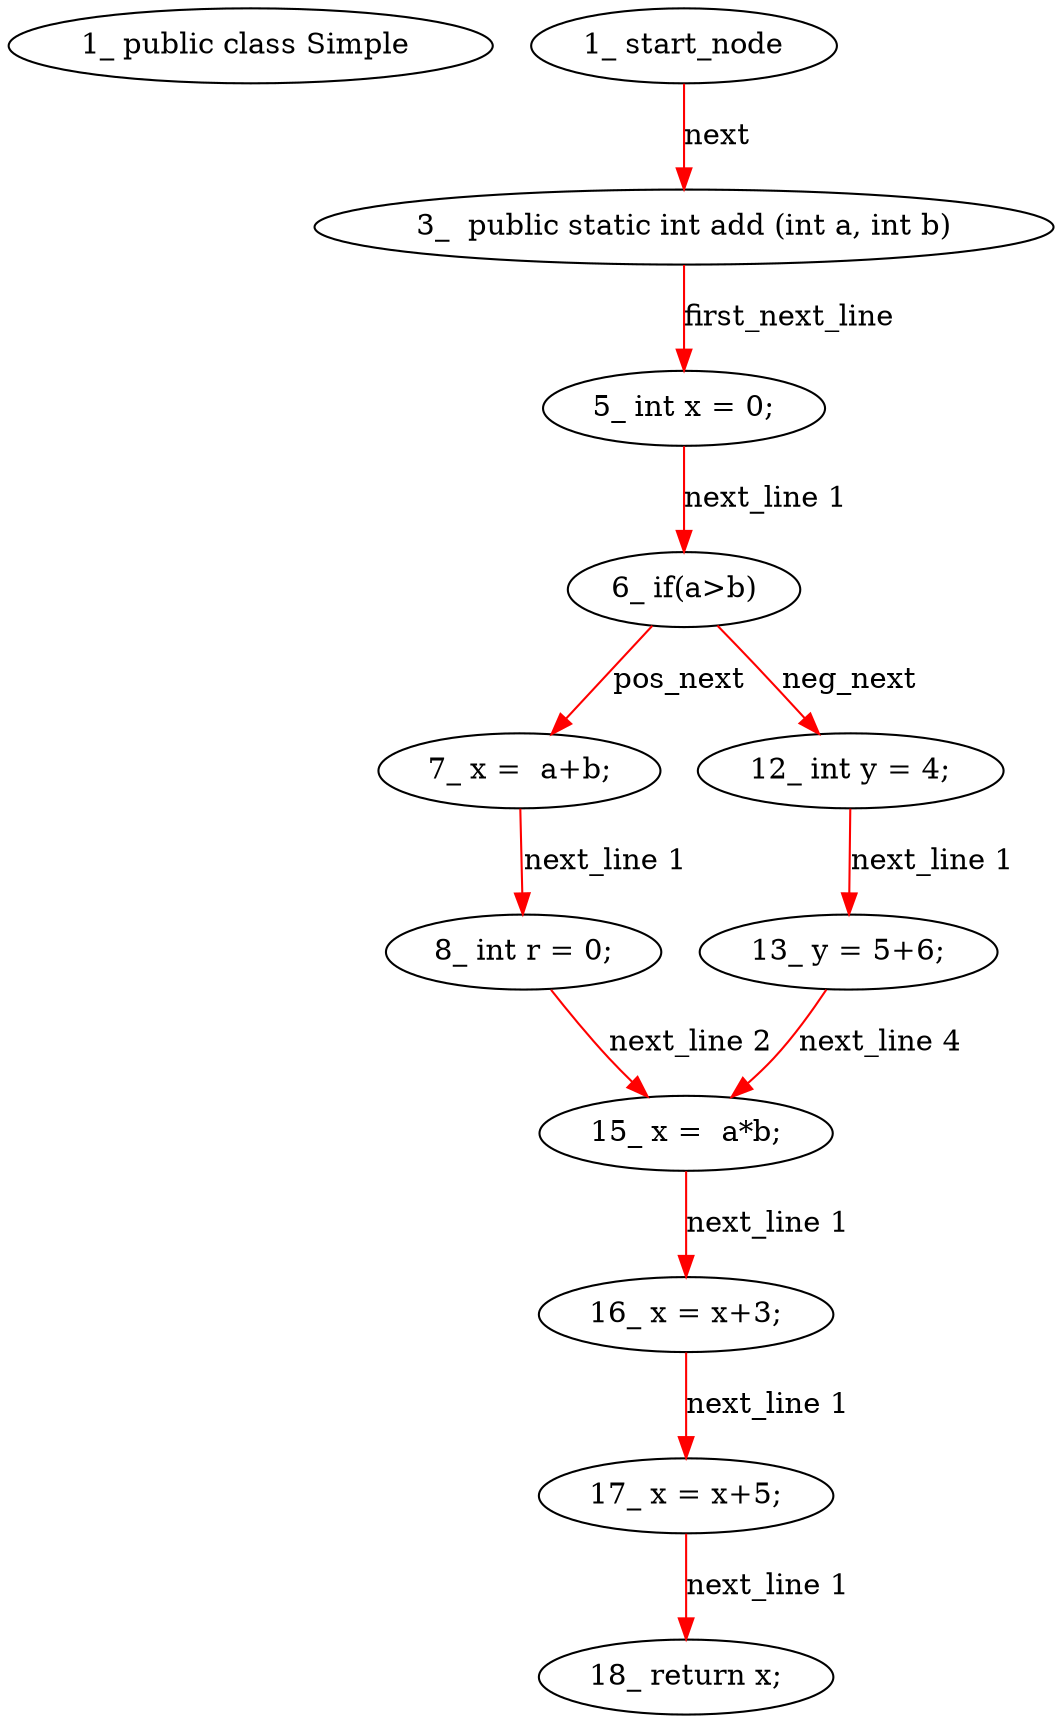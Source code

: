 digraph  {
6 [label="1_\ public\ class\ Simple\ ", type_label=class_declaration];
10 [label="3_\ \ public\ static\ int\ add\ \(int\ a,\ int\ b\)", type_label=method_declaration];
22 [label="5_\ int\ x\ =\ 0;", type_label=expression_statement];
27 [label="6_\ if\(a>b\)", type_label=if];
33 [label="7_\ x\ =\ \ a\+b;", type_label=expression_statement];
39 [label="8_\ int\ r\ =\ 0;", type_label=expression_statement];
45 [label="12_\ int\ y\ =\ 4;", type_label=expression_statement];
50 [label="13_\ y\ =\ 5\+6;", type_label=expression_statement];
56 [label="15_\ x\ =\ \ a\*b;", type_label=expression_statement];
62 [label="16_\ x\ =\ x\+3;", type_label=expression_statement];
68 [label="17_\ x\ =\ x\+5;", type_label=expression_statement];
74 [label="18_\ return\ x;", type_label=return];
1 [label="1_\ start_node", type_label=start];
10 -> 22  [color=red, controlflow_type=first_next_line, edge_type=CFG_edge, key=0, label=first_next_line];
22 -> 27  [color=red, controlflow_type="next_line 1", edge_type=CFG_edge, key=0, label="next_line 1"];
27 -> 33  [color=red, controlflow_type=pos_next, edge_type=CFG_edge, key=0, label=pos_next];
27 -> 45  [color=red, controlflow_type=neg_next, edge_type=CFG_edge, key=0, label=neg_next];
33 -> 39  [color=red, controlflow_type="next_line 1", edge_type=CFG_edge, key=0, label="next_line 1"];
39 -> 56  [color=red, controlflow_type="next_line 2", edge_type=CFG_edge, key=0, label="next_line 2"];
45 -> 50  [color=red, controlflow_type="next_line 1", edge_type=CFG_edge, key=0, label="next_line 1"];
50 -> 56  [color=red, controlflow_type="next_line 4", edge_type=CFG_edge, key=0, label="next_line 4"];
56 -> 62  [color=red, controlflow_type="next_line 1", edge_type=CFG_edge, key=0, label="next_line 1"];
62 -> 68  [color=red, controlflow_type="next_line 1", edge_type=CFG_edge, key=0, label="next_line 1"];
68 -> 74  [color=red, controlflow_type="next_line 1", edge_type=CFG_edge, key=0, label="next_line 1"];
1 -> 10  [color=red, controlflow_type=next, edge_type=CFG_edge, key=0, label=next];
}
